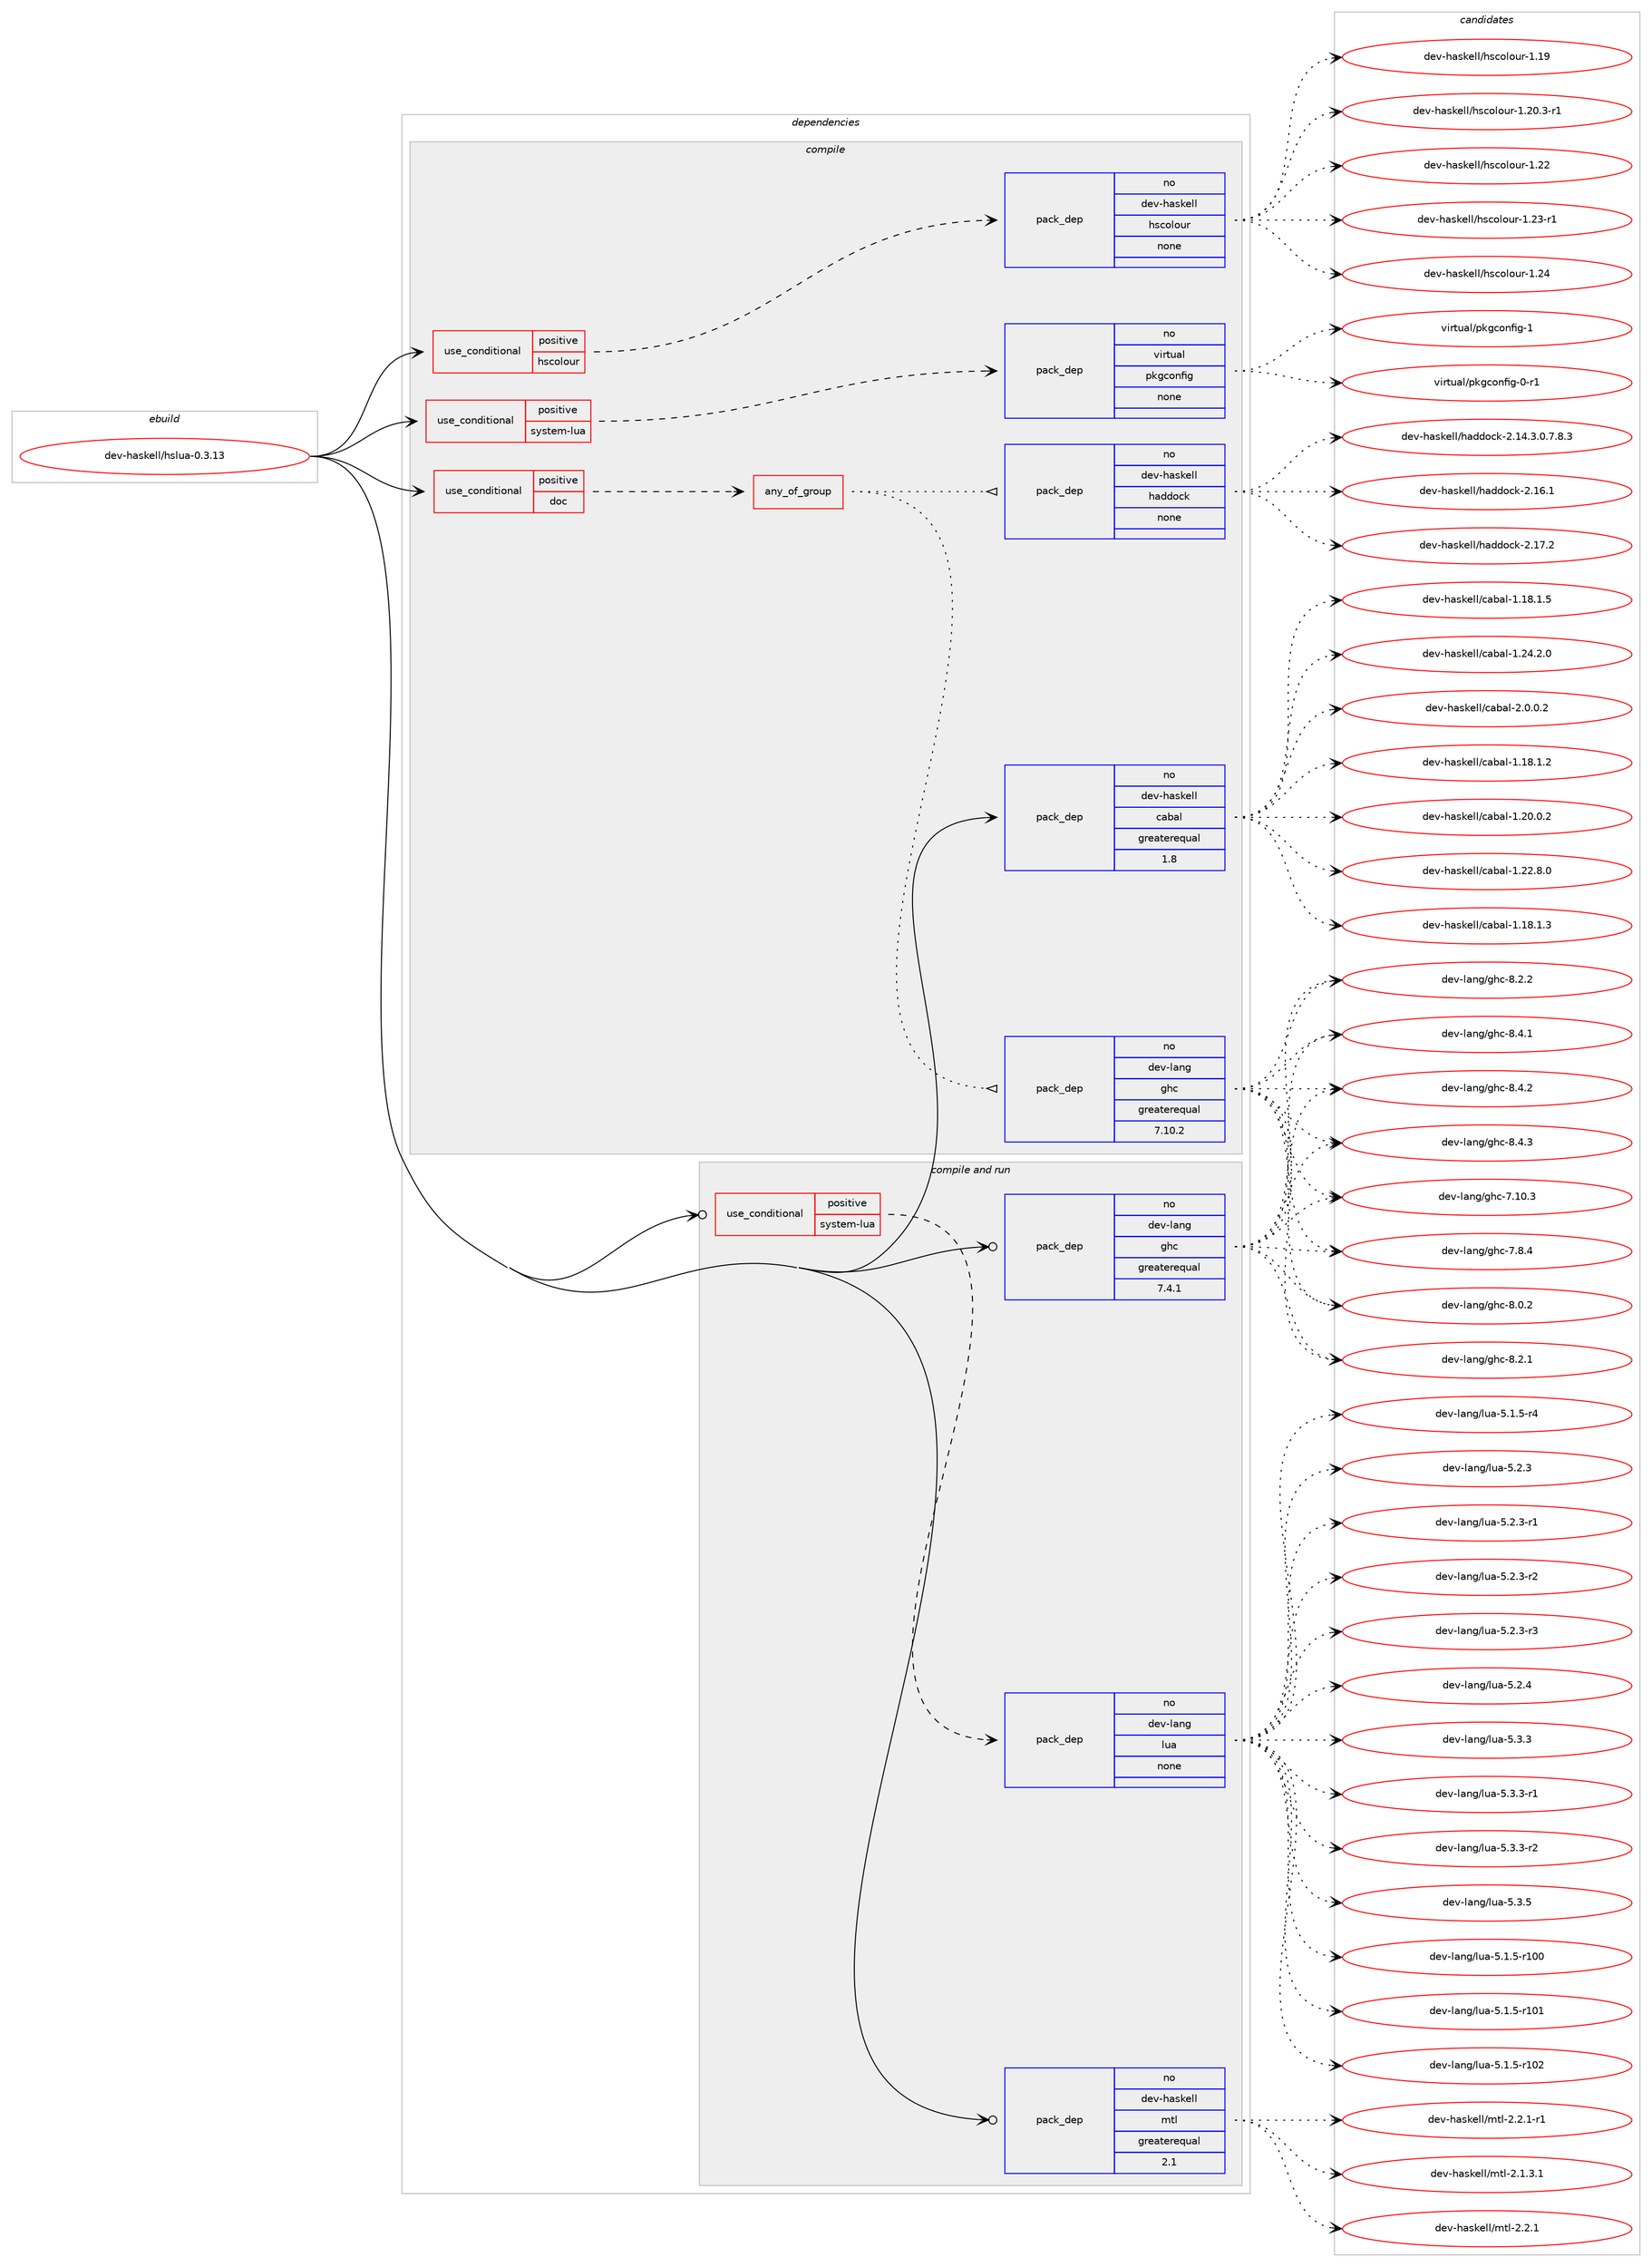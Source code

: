 digraph prolog {

# *************
# Graph options
# *************

newrank=true;
concentrate=true;
compound=true;
graph [rankdir=LR,fontname=Helvetica,fontsize=10,ranksep=1.5];#, ranksep=2.5, nodesep=0.2];
edge  [arrowhead=vee];
node  [fontname=Helvetica,fontsize=10];

# **********
# The ebuild
# **********

subgraph cluster_leftcol {
color=gray;
rank=same;
label=<<i>ebuild</i>>;
id [label="dev-haskell/hslua-0.3.13", color=red, width=4, href="../dev-haskell/hslua-0.3.13.svg"];
}

# ****************
# The dependencies
# ****************

subgraph cluster_midcol {
color=gray;
label=<<i>dependencies</i>>;
subgraph cluster_compile {
fillcolor="#eeeeee";
style=filled;
label=<<i>compile</i>>;
subgraph cond359976 {
dependency1335032 [label=<<TABLE BORDER="0" CELLBORDER="1" CELLSPACING="0" CELLPADDING="4"><TR><TD ROWSPAN="3" CELLPADDING="10">use_conditional</TD></TR><TR><TD>positive</TD></TR><TR><TD>doc</TD></TR></TABLE>>, shape=none, color=red];
subgraph any21039 {
dependency1335033 [label=<<TABLE BORDER="0" CELLBORDER="1" CELLSPACING="0" CELLPADDING="4"><TR><TD CELLPADDING="10">any_of_group</TD></TR></TABLE>>, shape=none, color=red];subgraph pack953465 {
dependency1335034 [label=<<TABLE BORDER="0" CELLBORDER="1" CELLSPACING="0" CELLPADDING="4" WIDTH="220"><TR><TD ROWSPAN="6" CELLPADDING="30">pack_dep</TD></TR><TR><TD WIDTH="110">no</TD></TR><TR><TD>dev-haskell</TD></TR><TR><TD>haddock</TD></TR><TR><TD>none</TD></TR><TR><TD></TD></TR></TABLE>>, shape=none, color=blue];
}
dependency1335033:e -> dependency1335034:w [weight=20,style="dotted",arrowhead="oinv"];
subgraph pack953466 {
dependency1335035 [label=<<TABLE BORDER="0" CELLBORDER="1" CELLSPACING="0" CELLPADDING="4" WIDTH="220"><TR><TD ROWSPAN="6" CELLPADDING="30">pack_dep</TD></TR><TR><TD WIDTH="110">no</TD></TR><TR><TD>dev-lang</TD></TR><TR><TD>ghc</TD></TR><TR><TD>greaterequal</TD></TR><TR><TD>7.10.2</TD></TR></TABLE>>, shape=none, color=blue];
}
dependency1335033:e -> dependency1335035:w [weight=20,style="dotted",arrowhead="oinv"];
}
dependency1335032:e -> dependency1335033:w [weight=20,style="dashed",arrowhead="vee"];
}
id:e -> dependency1335032:w [weight=20,style="solid",arrowhead="vee"];
subgraph cond359977 {
dependency1335036 [label=<<TABLE BORDER="0" CELLBORDER="1" CELLSPACING="0" CELLPADDING="4"><TR><TD ROWSPAN="3" CELLPADDING="10">use_conditional</TD></TR><TR><TD>positive</TD></TR><TR><TD>hscolour</TD></TR></TABLE>>, shape=none, color=red];
subgraph pack953467 {
dependency1335037 [label=<<TABLE BORDER="0" CELLBORDER="1" CELLSPACING="0" CELLPADDING="4" WIDTH="220"><TR><TD ROWSPAN="6" CELLPADDING="30">pack_dep</TD></TR><TR><TD WIDTH="110">no</TD></TR><TR><TD>dev-haskell</TD></TR><TR><TD>hscolour</TD></TR><TR><TD>none</TD></TR><TR><TD></TD></TR></TABLE>>, shape=none, color=blue];
}
dependency1335036:e -> dependency1335037:w [weight=20,style="dashed",arrowhead="vee"];
}
id:e -> dependency1335036:w [weight=20,style="solid",arrowhead="vee"];
subgraph cond359978 {
dependency1335038 [label=<<TABLE BORDER="0" CELLBORDER="1" CELLSPACING="0" CELLPADDING="4"><TR><TD ROWSPAN="3" CELLPADDING="10">use_conditional</TD></TR><TR><TD>positive</TD></TR><TR><TD>system-lua</TD></TR></TABLE>>, shape=none, color=red];
subgraph pack953468 {
dependency1335039 [label=<<TABLE BORDER="0" CELLBORDER="1" CELLSPACING="0" CELLPADDING="4" WIDTH="220"><TR><TD ROWSPAN="6" CELLPADDING="30">pack_dep</TD></TR><TR><TD WIDTH="110">no</TD></TR><TR><TD>virtual</TD></TR><TR><TD>pkgconfig</TD></TR><TR><TD>none</TD></TR><TR><TD></TD></TR></TABLE>>, shape=none, color=blue];
}
dependency1335038:e -> dependency1335039:w [weight=20,style="dashed",arrowhead="vee"];
}
id:e -> dependency1335038:w [weight=20,style="solid",arrowhead="vee"];
subgraph pack953469 {
dependency1335040 [label=<<TABLE BORDER="0" CELLBORDER="1" CELLSPACING="0" CELLPADDING="4" WIDTH="220"><TR><TD ROWSPAN="6" CELLPADDING="30">pack_dep</TD></TR><TR><TD WIDTH="110">no</TD></TR><TR><TD>dev-haskell</TD></TR><TR><TD>cabal</TD></TR><TR><TD>greaterequal</TD></TR><TR><TD>1.8</TD></TR></TABLE>>, shape=none, color=blue];
}
id:e -> dependency1335040:w [weight=20,style="solid",arrowhead="vee"];
}
subgraph cluster_compileandrun {
fillcolor="#eeeeee";
style=filled;
label=<<i>compile and run</i>>;
subgraph cond359979 {
dependency1335041 [label=<<TABLE BORDER="0" CELLBORDER="1" CELLSPACING="0" CELLPADDING="4"><TR><TD ROWSPAN="3" CELLPADDING="10">use_conditional</TD></TR><TR><TD>positive</TD></TR><TR><TD>system-lua</TD></TR></TABLE>>, shape=none, color=red];
subgraph pack953470 {
dependency1335042 [label=<<TABLE BORDER="0" CELLBORDER="1" CELLSPACING="0" CELLPADDING="4" WIDTH="220"><TR><TD ROWSPAN="6" CELLPADDING="30">pack_dep</TD></TR><TR><TD WIDTH="110">no</TD></TR><TR><TD>dev-lang</TD></TR><TR><TD>lua</TD></TR><TR><TD>none</TD></TR><TR><TD></TD></TR></TABLE>>, shape=none, color=blue];
}
dependency1335041:e -> dependency1335042:w [weight=20,style="dashed",arrowhead="vee"];
}
id:e -> dependency1335041:w [weight=20,style="solid",arrowhead="odotvee"];
subgraph pack953471 {
dependency1335043 [label=<<TABLE BORDER="0" CELLBORDER="1" CELLSPACING="0" CELLPADDING="4" WIDTH="220"><TR><TD ROWSPAN="6" CELLPADDING="30">pack_dep</TD></TR><TR><TD WIDTH="110">no</TD></TR><TR><TD>dev-haskell</TD></TR><TR><TD>mtl</TD></TR><TR><TD>greaterequal</TD></TR><TR><TD>2.1</TD></TR></TABLE>>, shape=none, color=blue];
}
id:e -> dependency1335043:w [weight=20,style="solid",arrowhead="odotvee"];
subgraph pack953472 {
dependency1335044 [label=<<TABLE BORDER="0" CELLBORDER="1" CELLSPACING="0" CELLPADDING="4" WIDTH="220"><TR><TD ROWSPAN="6" CELLPADDING="30">pack_dep</TD></TR><TR><TD WIDTH="110">no</TD></TR><TR><TD>dev-lang</TD></TR><TR><TD>ghc</TD></TR><TR><TD>greaterequal</TD></TR><TR><TD>7.4.1</TD></TR></TABLE>>, shape=none, color=blue];
}
id:e -> dependency1335044:w [weight=20,style="solid",arrowhead="odotvee"];
}
subgraph cluster_run {
fillcolor="#eeeeee";
style=filled;
label=<<i>run</i>>;
}
}

# **************
# The candidates
# **************

subgraph cluster_choices {
rank=same;
color=gray;
label=<<i>candidates</i>>;

subgraph choice953465 {
color=black;
nodesep=1;
choice1001011184510497115107101108108471049710010011199107455046495246514648465546564651 [label="dev-haskell/haddock-2.14.3.0.7.8.3", color=red, width=4,href="../dev-haskell/haddock-2.14.3.0.7.8.3.svg"];
choice100101118451049711510710110810847104971001001119910745504649544649 [label="dev-haskell/haddock-2.16.1", color=red, width=4,href="../dev-haskell/haddock-2.16.1.svg"];
choice100101118451049711510710110810847104971001001119910745504649554650 [label="dev-haskell/haddock-2.17.2", color=red, width=4,href="../dev-haskell/haddock-2.17.2.svg"];
dependency1335034:e -> choice1001011184510497115107101108108471049710010011199107455046495246514648465546564651:w [style=dotted,weight="100"];
dependency1335034:e -> choice100101118451049711510710110810847104971001001119910745504649544649:w [style=dotted,weight="100"];
dependency1335034:e -> choice100101118451049711510710110810847104971001001119910745504649554650:w [style=dotted,weight="100"];
}
subgraph choice953466 {
color=black;
nodesep=1;
choice1001011184510897110103471031049945554649484651 [label="dev-lang/ghc-7.10.3", color=red, width=4,href="../dev-lang/ghc-7.10.3.svg"];
choice10010111845108971101034710310499455546564652 [label="dev-lang/ghc-7.8.4", color=red, width=4,href="../dev-lang/ghc-7.8.4.svg"];
choice10010111845108971101034710310499455646484650 [label="dev-lang/ghc-8.0.2", color=red, width=4,href="../dev-lang/ghc-8.0.2.svg"];
choice10010111845108971101034710310499455646504649 [label="dev-lang/ghc-8.2.1", color=red, width=4,href="../dev-lang/ghc-8.2.1.svg"];
choice10010111845108971101034710310499455646504650 [label="dev-lang/ghc-8.2.2", color=red, width=4,href="../dev-lang/ghc-8.2.2.svg"];
choice10010111845108971101034710310499455646524649 [label="dev-lang/ghc-8.4.1", color=red, width=4,href="../dev-lang/ghc-8.4.1.svg"];
choice10010111845108971101034710310499455646524650 [label="dev-lang/ghc-8.4.2", color=red, width=4,href="../dev-lang/ghc-8.4.2.svg"];
choice10010111845108971101034710310499455646524651 [label="dev-lang/ghc-8.4.3", color=red, width=4,href="../dev-lang/ghc-8.4.3.svg"];
dependency1335035:e -> choice1001011184510897110103471031049945554649484651:w [style=dotted,weight="100"];
dependency1335035:e -> choice10010111845108971101034710310499455546564652:w [style=dotted,weight="100"];
dependency1335035:e -> choice10010111845108971101034710310499455646484650:w [style=dotted,weight="100"];
dependency1335035:e -> choice10010111845108971101034710310499455646504649:w [style=dotted,weight="100"];
dependency1335035:e -> choice10010111845108971101034710310499455646504650:w [style=dotted,weight="100"];
dependency1335035:e -> choice10010111845108971101034710310499455646524649:w [style=dotted,weight="100"];
dependency1335035:e -> choice10010111845108971101034710310499455646524650:w [style=dotted,weight="100"];
dependency1335035:e -> choice10010111845108971101034710310499455646524651:w [style=dotted,weight="100"];
}
subgraph choice953467 {
color=black;
nodesep=1;
choice100101118451049711510710110810847104115991111081111171144549464957 [label="dev-haskell/hscolour-1.19", color=red, width=4,href="../dev-haskell/hscolour-1.19.svg"];
choice10010111845104971151071011081084710411599111108111117114454946504846514511449 [label="dev-haskell/hscolour-1.20.3-r1", color=red, width=4,href="../dev-haskell/hscolour-1.20.3-r1.svg"];
choice100101118451049711510710110810847104115991111081111171144549465050 [label="dev-haskell/hscolour-1.22", color=red, width=4,href="../dev-haskell/hscolour-1.22.svg"];
choice1001011184510497115107101108108471041159911110811111711445494650514511449 [label="dev-haskell/hscolour-1.23-r1", color=red, width=4,href="../dev-haskell/hscolour-1.23-r1.svg"];
choice100101118451049711510710110810847104115991111081111171144549465052 [label="dev-haskell/hscolour-1.24", color=red, width=4,href="../dev-haskell/hscolour-1.24.svg"];
dependency1335037:e -> choice100101118451049711510710110810847104115991111081111171144549464957:w [style=dotted,weight="100"];
dependency1335037:e -> choice10010111845104971151071011081084710411599111108111117114454946504846514511449:w [style=dotted,weight="100"];
dependency1335037:e -> choice100101118451049711510710110810847104115991111081111171144549465050:w [style=dotted,weight="100"];
dependency1335037:e -> choice1001011184510497115107101108108471041159911110811111711445494650514511449:w [style=dotted,weight="100"];
dependency1335037:e -> choice100101118451049711510710110810847104115991111081111171144549465052:w [style=dotted,weight="100"];
}
subgraph choice953468 {
color=black;
nodesep=1;
choice11810511411611797108471121071039911111010210510345484511449 [label="virtual/pkgconfig-0-r1", color=red, width=4,href="../virtual/pkgconfig-0-r1.svg"];
choice1181051141161179710847112107103991111101021051034549 [label="virtual/pkgconfig-1", color=red, width=4,href="../virtual/pkgconfig-1.svg"];
dependency1335039:e -> choice11810511411611797108471121071039911111010210510345484511449:w [style=dotted,weight="100"];
dependency1335039:e -> choice1181051141161179710847112107103991111101021051034549:w [style=dotted,weight="100"];
}
subgraph choice953469 {
color=black;
nodesep=1;
choice10010111845104971151071011081084799979897108454946495646494650 [label="dev-haskell/cabal-1.18.1.2", color=red, width=4,href="../dev-haskell/cabal-1.18.1.2.svg"];
choice10010111845104971151071011081084799979897108454946495646494651 [label="dev-haskell/cabal-1.18.1.3", color=red, width=4,href="../dev-haskell/cabal-1.18.1.3.svg"];
choice10010111845104971151071011081084799979897108454946495646494653 [label="dev-haskell/cabal-1.18.1.5", color=red, width=4,href="../dev-haskell/cabal-1.18.1.5.svg"];
choice10010111845104971151071011081084799979897108454946504846484650 [label="dev-haskell/cabal-1.20.0.2", color=red, width=4,href="../dev-haskell/cabal-1.20.0.2.svg"];
choice10010111845104971151071011081084799979897108454946505046564648 [label="dev-haskell/cabal-1.22.8.0", color=red, width=4,href="../dev-haskell/cabal-1.22.8.0.svg"];
choice10010111845104971151071011081084799979897108454946505246504648 [label="dev-haskell/cabal-1.24.2.0", color=red, width=4,href="../dev-haskell/cabal-1.24.2.0.svg"];
choice100101118451049711510710110810847999798971084550464846484650 [label="dev-haskell/cabal-2.0.0.2", color=red, width=4,href="../dev-haskell/cabal-2.0.0.2.svg"];
dependency1335040:e -> choice10010111845104971151071011081084799979897108454946495646494650:w [style=dotted,weight="100"];
dependency1335040:e -> choice10010111845104971151071011081084799979897108454946495646494651:w [style=dotted,weight="100"];
dependency1335040:e -> choice10010111845104971151071011081084799979897108454946495646494653:w [style=dotted,weight="100"];
dependency1335040:e -> choice10010111845104971151071011081084799979897108454946504846484650:w [style=dotted,weight="100"];
dependency1335040:e -> choice10010111845104971151071011081084799979897108454946505046564648:w [style=dotted,weight="100"];
dependency1335040:e -> choice10010111845104971151071011081084799979897108454946505246504648:w [style=dotted,weight="100"];
dependency1335040:e -> choice100101118451049711510710110810847999798971084550464846484650:w [style=dotted,weight="100"];
}
subgraph choice953470 {
color=black;
nodesep=1;
choice1001011184510897110103471081179745534649465345114494848 [label="dev-lang/lua-5.1.5-r100", color=red, width=4,href="../dev-lang/lua-5.1.5-r100.svg"];
choice1001011184510897110103471081179745534649465345114494849 [label="dev-lang/lua-5.1.5-r101", color=red, width=4,href="../dev-lang/lua-5.1.5-r101.svg"];
choice1001011184510897110103471081179745534649465345114494850 [label="dev-lang/lua-5.1.5-r102", color=red, width=4,href="../dev-lang/lua-5.1.5-r102.svg"];
choice100101118451089711010347108117974553464946534511452 [label="dev-lang/lua-5.1.5-r4", color=red, width=4,href="../dev-lang/lua-5.1.5-r4.svg"];
choice10010111845108971101034710811797455346504651 [label="dev-lang/lua-5.2.3", color=red, width=4,href="../dev-lang/lua-5.2.3.svg"];
choice100101118451089711010347108117974553465046514511449 [label="dev-lang/lua-5.2.3-r1", color=red, width=4,href="../dev-lang/lua-5.2.3-r1.svg"];
choice100101118451089711010347108117974553465046514511450 [label="dev-lang/lua-5.2.3-r2", color=red, width=4,href="../dev-lang/lua-5.2.3-r2.svg"];
choice100101118451089711010347108117974553465046514511451 [label="dev-lang/lua-5.2.3-r3", color=red, width=4,href="../dev-lang/lua-5.2.3-r3.svg"];
choice10010111845108971101034710811797455346504652 [label="dev-lang/lua-5.2.4", color=red, width=4,href="../dev-lang/lua-5.2.4.svg"];
choice10010111845108971101034710811797455346514651 [label="dev-lang/lua-5.3.3", color=red, width=4,href="../dev-lang/lua-5.3.3.svg"];
choice100101118451089711010347108117974553465146514511449 [label="dev-lang/lua-5.3.3-r1", color=red, width=4,href="../dev-lang/lua-5.3.3-r1.svg"];
choice100101118451089711010347108117974553465146514511450 [label="dev-lang/lua-5.3.3-r2", color=red, width=4,href="../dev-lang/lua-5.3.3-r2.svg"];
choice10010111845108971101034710811797455346514653 [label="dev-lang/lua-5.3.5", color=red, width=4,href="../dev-lang/lua-5.3.5.svg"];
dependency1335042:e -> choice1001011184510897110103471081179745534649465345114494848:w [style=dotted,weight="100"];
dependency1335042:e -> choice1001011184510897110103471081179745534649465345114494849:w [style=dotted,weight="100"];
dependency1335042:e -> choice1001011184510897110103471081179745534649465345114494850:w [style=dotted,weight="100"];
dependency1335042:e -> choice100101118451089711010347108117974553464946534511452:w [style=dotted,weight="100"];
dependency1335042:e -> choice10010111845108971101034710811797455346504651:w [style=dotted,weight="100"];
dependency1335042:e -> choice100101118451089711010347108117974553465046514511449:w [style=dotted,weight="100"];
dependency1335042:e -> choice100101118451089711010347108117974553465046514511450:w [style=dotted,weight="100"];
dependency1335042:e -> choice100101118451089711010347108117974553465046514511451:w [style=dotted,weight="100"];
dependency1335042:e -> choice10010111845108971101034710811797455346504652:w [style=dotted,weight="100"];
dependency1335042:e -> choice10010111845108971101034710811797455346514651:w [style=dotted,weight="100"];
dependency1335042:e -> choice100101118451089711010347108117974553465146514511449:w [style=dotted,weight="100"];
dependency1335042:e -> choice100101118451089711010347108117974553465146514511450:w [style=dotted,weight="100"];
dependency1335042:e -> choice10010111845108971101034710811797455346514653:w [style=dotted,weight="100"];
}
subgraph choice953471 {
color=black;
nodesep=1;
choice1001011184510497115107101108108471091161084550464946514649 [label="dev-haskell/mtl-2.1.3.1", color=red, width=4,href="../dev-haskell/mtl-2.1.3.1.svg"];
choice100101118451049711510710110810847109116108455046504649 [label="dev-haskell/mtl-2.2.1", color=red, width=4,href="../dev-haskell/mtl-2.2.1.svg"];
choice1001011184510497115107101108108471091161084550465046494511449 [label="dev-haskell/mtl-2.2.1-r1", color=red, width=4,href="../dev-haskell/mtl-2.2.1-r1.svg"];
dependency1335043:e -> choice1001011184510497115107101108108471091161084550464946514649:w [style=dotted,weight="100"];
dependency1335043:e -> choice100101118451049711510710110810847109116108455046504649:w [style=dotted,weight="100"];
dependency1335043:e -> choice1001011184510497115107101108108471091161084550465046494511449:w [style=dotted,weight="100"];
}
subgraph choice953472 {
color=black;
nodesep=1;
choice1001011184510897110103471031049945554649484651 [label="dev-lang/ghc-7.10.3", color=red, width=4,href="../dev-lang/ghc-7.10.3.svg"];
choice10010111845108971101034710310499455546564652 [label="dev-lang/ghc-7.8.4", color=red, width=4,href="../dev-lang/ghc-7.8.4.svg"];
choice10010111845108971101034710310499455646484650 [label="dev-lang/ghc-8.0.2", color=red, width=4,href="../dev-lang/ghc-8.0.2.svg"];
choice10010111845108971101034710310499455646504649 [label="dev-lang/ghc-8.2.1", color=red, width=4,href="../dev-lang/ghc-8.2.1.svg"];
choice10010111845108971101034710310499455646504650 [label="dev-lang/ghc-8.2.2", color=red, width=4,href="../dev-lang/ghc-8.2.2.svg"];
choice10010111845108971101034710310499455646524649 [label="dev-lang/ghc-8.4.1", color=red, width=4,href="../dev-lang/ghc-8.4.1.svg"];
choice10010111845108971101034710310499455646524650 [label="dev-lang/ghc-8.4.2", color=red, width=4,href="../dev-lang/ghc-8.4.2.svg"];
choice10010111845108971101034710310499455646524651 [label="dev-lang/ghc-8.4.3", color=red, width=4,href="../dev-lang/ghc-8.4.3.svg"];
dependency1335044:e -> choice1001011184510897110103471031049945554649484651:w [style=dotted,weight="100"];
dependency1335044:e -> choice10010111845108971101034710310499455546564652:w [style=dotted,weight="100"];
dependency1335044:e -> choice10010111845108971101034710310499455646484650:w [style=dotted,weight="100"];
dependency1335044:e -> choice10010111845108971101034710310499455646504649:w [style=dotted,weight="100"];
dependency1335044:e -> choice10010111845108971101034710310499455646504650:w [style=dotted,weight="100"];
dependency1335044:e -> choice10010111845108971101034710310499455646524649:w [style=dotted,weight="100"];
dependency1335044:e -> choice10010111845108971101034710310499455646524650:w [style=dotted,weight="100"];
dependency1335044:e -> choice10010111845108971101034710310499455646524651:w [style=dotted,weight="100"];
}
}

}
